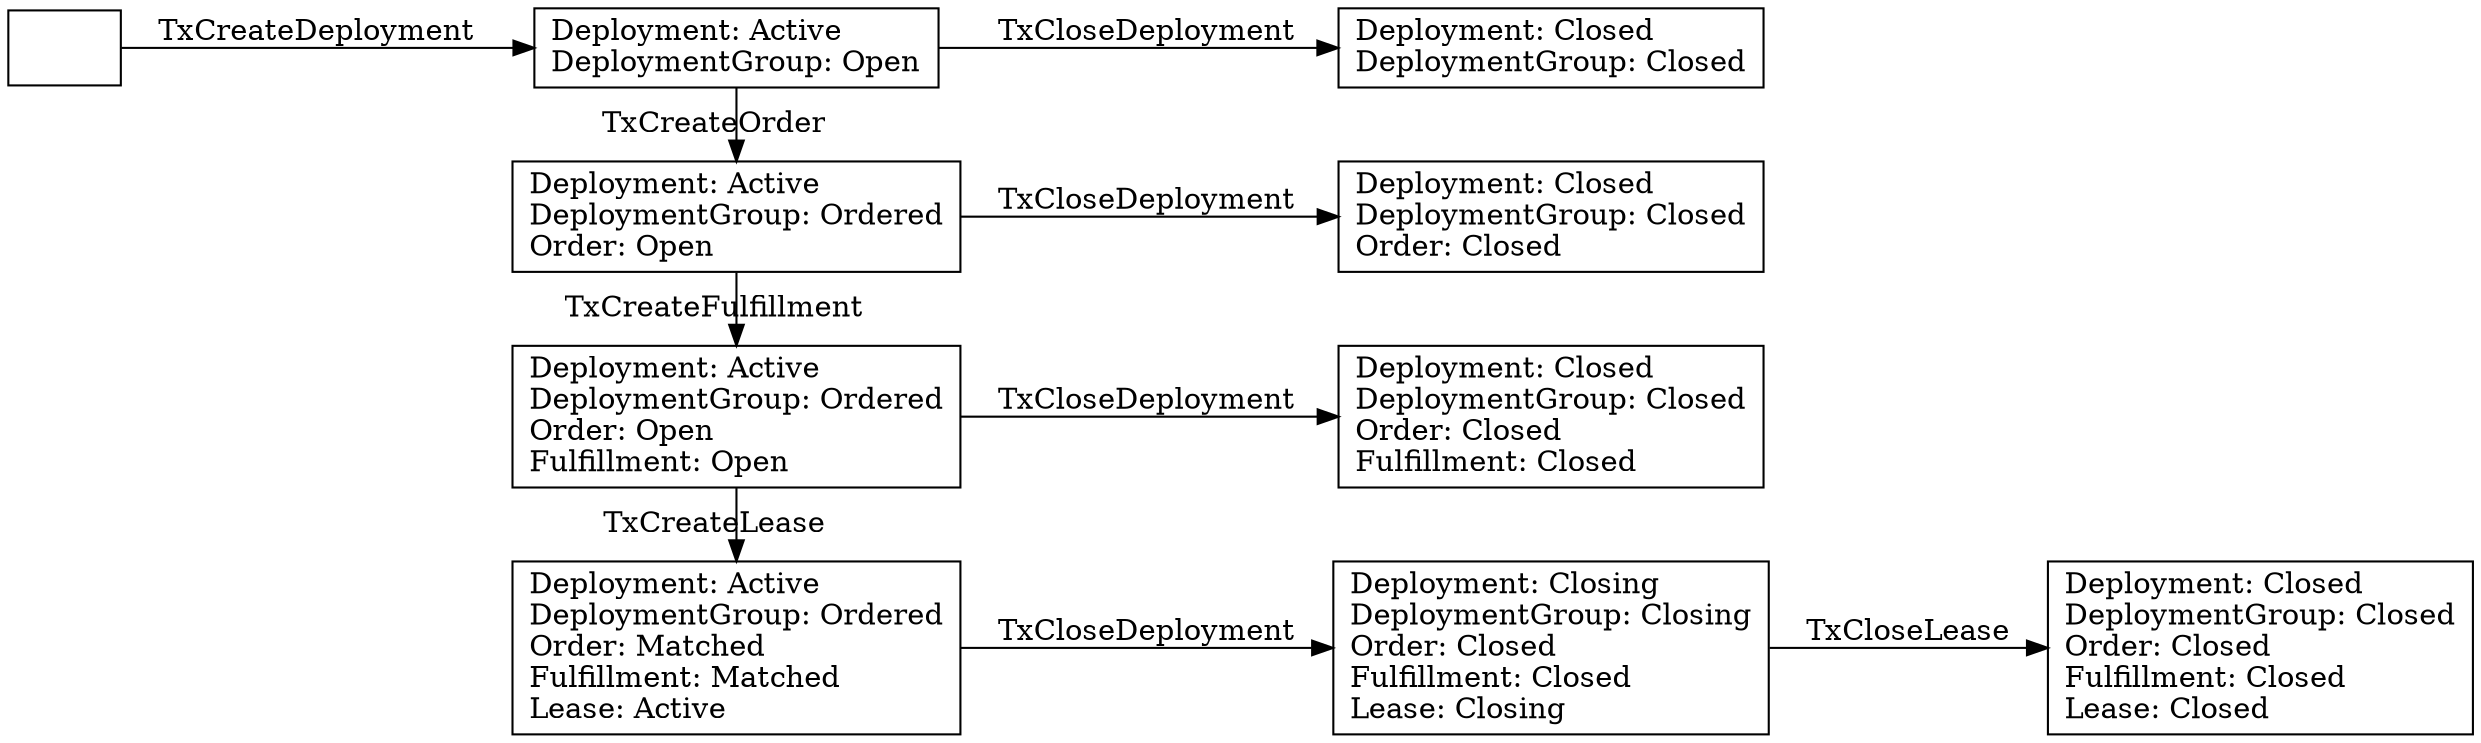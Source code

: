 digraph marketplace {

  rankdir=LR;

  "0"     [shape=box label=""];

  "1"     [shape=box labeljust="1" label="Deployment: Active\lDeploymentGroup: Open\l"];
  "2"     [shape=box labeljust="1" label="Deployment: Active\lDeploymentGroup: Ordered\lOrder: Open\l"];
  "3"     [shape=box labeljust="1" label="Deployment: Active\lDeploymentGroup: Ordered\lOrder: Open\lFulfillment: Open\l"];
  "4"     [shape=box labeljust="1" label="Deployment: Active\lDeploymentGroup: Ordered\lOrder: Matched\lFulfillment: Matched\lLease: Active\l"];

  "5"     [shape=box label="Deployment: Closed\lDeploymentGroup: Closed\l"];
  "6"     [shape=box label="Deployment: Closed\lDeploymentGroup: Closed\lOrder: Closed\l"];
  "7"     [shape=box label="Deployment: Closed\lDeploymentGroup: Closed\lOrder: Closed\lFulfillment: Closed\l"];
  "8"     [shape=box label="Deployment: Closing\lDeploymentGroup: Closing\lOrder: Closed\lFulfillment: Closed\lLease: Closing\l"];

  "9"    [shape=box label="Deployment: Closed\lDeploymentGroup: Closed\lOrder: Closed\lFulfillment: Closed\lLease: Closed\l"];

  "0" -> "1"           [label="TxCreateDeployment"];
  "1" -> "2"           [label="TxCreateOrder"];
  "2" -> "3"           [label="TxCreateFulfillment"];
  "3" -> "4"           [label="TxCreateLease"];

  "1" -> "5"           [label="TxCloseDeployment"];
  "2" -> "6"           [label="TxCloseDeployment"];
  "3" -> "7"           [label="TxCloseDeployment"];
  "4" -> "8"           [label="TxCloseDeployment"];

  "8" -> "9"          [label="TxCloseLease"];


  { rank=same "1", "2", "3", "4" }
  { rank=same "5", "6", "7", "8" }
  { rank=same "9" }
}
